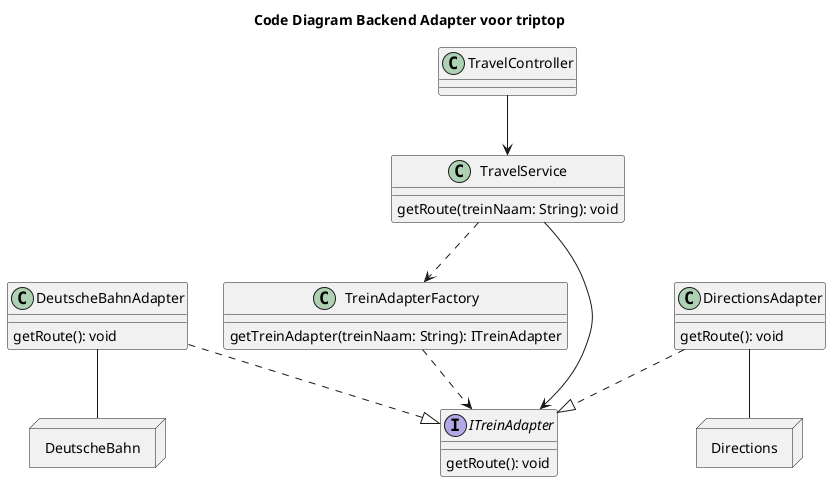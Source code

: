 @startuml
'https://plantuml.com/class-diagram
title Code Diagram Backend Adapter voor triptop

class TravelController{

}
class TravelService{
    getRoute(treinNaam: String): void
}
class TreinAdapterFactory
{
    getTreinAdapter(treinNaam: String): ITreinAdapter
}

interface ITreinAdapter{
   getRoute(): void
}
class DirectionsAdapter{
 getRoute(): void
}
class DeutscheBahnAdapter{
  getRoute(): void
}



TravelController --> TravelService
TravelService --> ITreinAdapter
TravelService ..> TreinAdapterFactory
DirectionsAdapter..|> ITreinAdapter
DeutscheBahnAdapter ..|> ITreinAdapter
TreinAdapterFactory ..> ITreinAdapter

node DeutscheBahnAPI as "DeutscheBahn"{
   }

node DirectionsApi as "Directions"{
   }

DirectionsAdapter -- DirectionsApi
DeutscheBahnAdapter -- DeutscheBahnAPI
@enduml